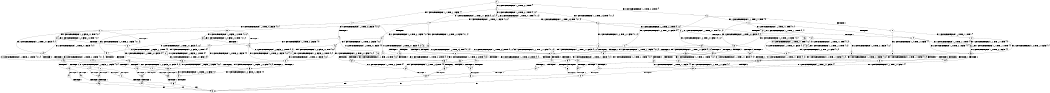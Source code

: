 digraph BCG {
size = "7, 10.5";
center = TRUE;
node [shape = circle];
0 [peripheries = 2];
0 -> 1 [label = "EX !1 !ATOMIC_EXCH_BRANCH (1, +1, TRUE, +1, 1, FALSE) !{}"];
0 -> 2 [label = "EX !2 !ATOMIC_EXCH_BRANCH (1, +0, TRUE, +0, 1, TRUE) !{}"];
0 -> 3 [label = "EX !0 !ATOMIC_EXCH_BRANCH (1, +1, TRUE, +0, 3, TRUE) !{}"];
1 -> 4 [label = "TERMINATE !1"];
1 -> 5 [label = "EX !2 !ATOMIC_EXCH_BRANCH (1, +0, TRUE, +0, 1, FALSE) !{0, 1}"];
1 -> 6 [label = "EX !0 !ATOMIC_EXCH_BRANCH (1, +1, TRUE, +0, 3, FALSE) !{0, 1}"];
2 -> 7 [label = "EX !1 !ATOMIC_EXCH_BRANCH (1, +1, TRUE, +1, 1, FALSE) !{0, 1, 2}"];
2 -> 8 [label = "EX !0 !ATOMIC_EXCH_BRANCH (1, +1, TRUE, +0, 3, TRUE) !{0, 1, 2}"];
2 -> 9 [label = "EX !2 !ATOMIC_EXCH_BRANCH (1, +0, TRUE, +0, 1, TRUE) !{0, 1, 2}"];
3 -> 10 [label = "TERMINATE !0"];
3 -> 11 [label = "EX !1 !ATOMIC_EXCH_BRANCH (1, +1, TRUE, +1, 1, TRUE) !{0}"];
3 -> 12 [label = "EX !2 !ATOMIC_EXCH_BRANCH (1, +0, TRUE, +0, 1, FALSE) !{0}"];
4 -> 13 [label = "EX !2 !ATOMIC_EXCH_BRANCH (1, +0, TRUE, +0, 1, FALSE) !{0}"];
4 -> 14 [label = "EX !0 !ATOMIC_EXCH_BRANCH (1, +1, TRUE, +0, 3, FALSE) !{0}"];
5 -> 15 [label = "TERMINATE !1"];
5 -> 16 [label = "TERMINATE !2"];
5 -> 17 [label = "EX !0 !ATOMIC_EXCH_BRANCH (1, +1, TRUE, +0, 3, TRUE) !{0, 1, 2}"];
6 -> 18 [label = "TERMINATE !1"];
6 -> 19 [label = "EX !2 !ATOMIC_EXCH_BRANCH (1, +0, TRUE, +0, 1, FALSE) !{0, 1}"];
6 -> 20 [label = "EX !0 !ATOMIC_EXCH_BRANCH (1, +0, FALSE, +1, 2, TRUE) !{0, 1}"];
7 -> 21 [label = "TERMINATE !1"];
7 -> 22 [label = "EX !0 !ATOMIC_EXCH_BRANCH (1, +1, TRUE, +0, 3, FALSE) !{0, 1, 2}"];
7 -> 23 [label = "EX !2 !ATOMIC_EXCH_BRANCH (1, +0, TRUE, +0, 1, FALSE) !{0, 1, 2}"];
8 -> 24 [label = "TERMINATE !0"];
8 -> 25 [label = "EX !1 !ATOMIC_EXCH_BRANCH (1, +1, TRUE, +1, 1, TRUE) !{0, 1, 2}"];
8 -> 26 [label = "EX !2 !ATOMIC_EXCH_BRANCH (1, +0, TRUE, +0, 1, FALSE) !{0, 1, 2}"];
9 -> 7 [label = "EX !1 !ATOMIC_EXCH_BRANCH (1, +1, TRUE, +1, 1, FALSE) !{0, 1, 2}"];
9 -> 8 [label = "EX !0 !ATOMIC_EXCH_BRANCH (1, +1, TRUE, +0, 3, TRUE) !{0, 1, 2}"];
9 -> 9 [label = "EX !2 !ATOMIC_EXCH_BRANCH (1, +0, TRUE, +0, 1, TRUE) !{0, 1, 2}"];
10 -> 27 [label = "EX !1 !ATOMIC_EXCH_BRANCH (1, +1, TRUE, +1, 1, TRUE) !{}"];
10 -> 28 [label = "EX !2 !ATOMIC_EXCH_BRANCH (1, +0, TRUE, +0, 1, FALSE) !{}"];
11 -> 29 [label = "TERMINATE !0"];
11 -> 30 [label = "EX !2 !ATOMIC_EXCH_BRANCH (1, +0, TRUE, +0, 1, FALSE) !{0, 1}"];
11 -> 31 [label = "EX !1 !ATOMIC_EXCH_BRANCH (1, +1, TRUE, +1, 1, TRUE) !{0, 1}"];
12 -> 32 [label = "TERMINATE !2"];
12 -> 33 [label = "TERMINATE !0"];
12 -> 17 [label = "EX !1 !ATOMIC_EXCH_BRANCH (1, +1, TRUE, +1, 1, FALSE) !{0, 1, 2}"];
13 -> 34 [label = "TERMINATE !2"];
13 -> 35 [label = "EX !0 !ATOMIC_EXCH_BRANCH (1, +1, TRUE, +0, 3, TRUE) !{0, 2}"];
14 -> 36 [label = "EX !2 !ATOMIC_EXCH_BRANCH (1, +0, TRUE, +0, 1, FALSE) !{0}"];
14 -> 37 [label = "EX !0 !ATOMIC_EXCH_BRANCH (1, +0, FALSE, +1, 2, TRUE) !{0}"];
15 -> 34 [label = "TERMINATE !2"];
15 -> 35 [label = "EX !0 !ATOMIC_EXCH_BRANCH (1, +1, TRUE, +0, 3, TRUE) !{0, 2}"];
16 -> 38 [label = "TERMINATE !1"];
16 -> 39 [label = "EX !0 !ATOMIC_EXCH_BRANCH (1, +1, TRUE, +0, 3, TRUE) !{0, 1}"];
17 -> 40 [label = "TERMINATE !1"];
17 -> 41 [label = "TERMINATE !2"];
17 -> 42 [label = "TERMINATE !0"];
18 -> 36 [label = "EX !2 !ATOMIC_EXCH_BRANCH (1, +0, TRUE, +0, 1, FALSE) !{0}"];
18 -> 37 [label = "EX !0 !ATOMIC_EXCH_BRANCH (1, +0, FALSE, +1, 2, TRUE) !{0}"];
19 -> 43 [label = "TERMINATE !1"];
19 -> 44 [label = "TERMINATE !2"];
19 -> 45 [label = "EX !0 !ATOMIC_EXCH_BRANCH (1, +0, FALSE, +1, 2, FALSE) !{0, 1, 2}"];
20 -> 18 [label = "TERMINATE !1"];
20 -> 19 [label = "EX !2 !ATOMIC_EXCH_BRANCH (1, +0, TRUE, +0, 1, FALSE) !{0, 1}"];
20 -> 20 [label = "EX !0 !ATOMIC_EXCH_BRANCH (1, +0, FALSE, +1, 2, TRUE) !{0, 1}"];
21 -> 46 [label = "EX !0 !ATOMIC_EXCH_BRANCH (1, +1, TRUE, +0, 3, FALSE) !{0, 2}"];
21 -> 47 [label = "EX !2 !ATOMIC_EXCH_BRANCH (1, +0, TRUE, +0, 1, FALSE) !{0, 2}"];
22 -> 48 [label = "TERMINATE !1"];
22 -> 49 [label = "EX !2 !ATOMIC_EXCH_BRANCH (1, +0, TRUE, +0, 1, FALSE) !{0, 1, 2}"];
22 -> 50 [label = "EX !0 !ATOMIC_EXCH_BRANCH (1, +0, FALSE, +1, 2, TRUE) !{0, 1, 2}"];
23 -> 15 [label = "TERMINATE !1"];
23 -> 16 [label = "TERMINATE !2"];
23 -> 17 [label = "EX !0 !ATOMIC_EXCH_BRANCH (1, +1, TRUE, +0, 3, TRUE) !{0, 1, 2}"];
24 -> 51 [label = "EX !1 !ATOMIC_EXCH_BRANCH (1, +1, TRUE, +1, 1, TRUE) !{1, 2}"];
24 -> 52 [label = "EX !2 !ATOMIC_EXCH_BRANCH (1, +0, TRUE, +0, 1, FALSE) !{1, 2}"];
25 -> 53 [label = "TERMINATE !0"];
25 -> 54 [label = "EX !2 !ATOMIC_EXCH_BRANCH (1, +0, TRUE, +0, 1, FALSE) !{0, 1, 2}"];
25 -> 25 [label = "EX !1 !ATOMIC_EXCH_BRANCH (1, +1, TRUE, +1, 1, TRUE) !{0, 1, 2}"];
26 -> 32 [label = "TERMINATE !2"];
26 -> 33 [label = "TERMINATE !0"];
26 -> 17 [label = "EX !1 !ATOMIC_EXCH_BRANCH (1, +1, TRUE, +1, 1, FALSE) !{0, 1, 2}"];
27 -> 55 [label = "EX !2 !ATOMIC_EXCH_BRANCH (1, +0, TRUE, +0, 1, FALSE) !{1}"];
27 -> 56 [label = "EX !1 !ATOMIC_EXCH_BRANCH (1, +1, TRUE, +1, 1, TRUE) !{1}"];
28 -> 57 [label = "TERMINATE !2"];
28 -> 58 [label = "EX !1 !ATOMIC_EXCH_BRANCH (1, +1, TRUE, +1, 1, FALSE) !{1, 2}"];
29 -> 55 [label = "EX !2 !ATOMIC_EXCH_BRANCH (1, +0, TRUE, +0, 1, FALSE) !{1}"];
29 -> 56 [label = "EX !1 !ATOMIC_EXCH_BRANCH (1, +1, TRUE, +1, 1, TRUE) !{1}"];
30 -> 59 [label = "TERMINATE !2"];
30 -> 60 [label = "TERMINATE !0"];
30 -> 17 [label = "EX !1 !ATOMIC_EXCH_BRANCH (1, +1, TRUE, +1, 1, FALSE) !{0, 1, 2}"];
31 -> 29 [label = "TERMINATE !0"];
31 -> 30 [label = "EX !2 !ATOMIC_EXCH_BRANCH (1, +0, TRUE, +0, 1, FALSE) !{0, 1}"];
31 -> 31 [label = "EX !1 !ATOMIC_EXCH_BRANCH (1, +1, TRUE, +1, 1, TRUE) !{0, 1}"];
32 -> 61 [label = "TERMINATE !0"];
32 -> 39 [label = "EX !1 !ATOMIC_EXCH_BRANCH (1, +1, TRUE, +1, 1, FALSE) !{0, 1}"];
33 -> 57 [label = "TERMINATE !2"];
33 -> 58 [label = "EX !1 !ATOMIC_EXCH_BRANCH (1, +1, TRUE, +1, 1, FALSE) !{1, 2}"];
34 -> 62 [label = "EX !0 !ATOMIC_EXCH_BRANCH (1, +1, TRUE, +0, 3, TRUE) !{0}"];
35 -> 63 [label = "TERMINATE !2"];
35 -> 64 [label = "TERMINATE !0"];
36 -> 65 [label = "TERMINATE !2"];
36 -> 66 [label = "EX !0 !ATOMIC_EXCH_BRANCH (1, +0, FALSE, +1, 2, FALSE) !{0, 2}"];
37 -> 36 [label = "EX !2 !ATOMIC_EXCH_BRANCH (1, +0, TRUE, +0, 1, FALSE) !{0}"];
37 -> 37 [label = "EX !0 !ATOMIC_EXCH_BRANCH (1, +0, FALSE, +1, 2, TRUE) !{0}"];
38 -> 62 [label = "EX !0 !ATOMIC_EXCH_BRANCH (1, +1, TRUE, +0, 3, TRUE) !{0}"];
39 -> 67 [label = "TERMINATE !1"];
39 -> 68 [label = "TERMINATE !0"];
40 -> 63 [label = "TERMINATE !2"];
40 -> 64 [label = "TERMINATE !0"];
41 -> 67 [label = "TERMINATE !1"];
41 -> 68 [label = "TERMINATE !0"];
42 -> 69 [label = "TERMINATE !1"];
42 -> 70 [label = "TERMINATE !2"];
43 -> 65 [label = "TERMINATE !2"];
43 -> 66 [label = "EX !0 !ATOMIC_EXCH_BRANCH (1, +0, FALSE, +1, 2, FALSE) !{0, 2}"];
44 -> 71 [label = "TERMINATE !1"];
44 -> 72 [label = "EX !0 !ATOMIC_EXCH_BRANCH (1, +0, FALSE, +1, 2, FALSE) !{0, 1}"];
45 -> 73 [label = "TERMINATE !1"];
45 -> 74 [label = "TERMINATE !2"];
45 -> 75 [label = "TERMINATE !0"];
46 -> 76 [label = "EX !2 !ATOMIC_EXCH_BRANCH (1, +0, TRUE, +0, 1, FALSE) !{0, 2}"];
46 -> 77 [label = "EX !0 !ATOMIC_EXCH_BRANCH (1, +0, FALSE, +1, 2, TRUE) !{0, 2}"];
47 -> 34 [label = "TERMINATE !2"];
47 -> 35 [label = "EX !0 !ATOMIC_EXCH_BRANCH (1, +1, TRUE, +0, 3, TRUE) !{0, 2}"];
48 -> 76 [label = "EX !2 !ATOMIC_EXCH_BRANCH (1, +0, TRUE, +0, 1, FALSE) !{0, 2}"];
48 -> 77 [label = "EX !0 !ATOMIC_EXCH_BRANCH (1, +0, FALSE, +1, 2, TRUE) !{0, 2}"];
49 -> 43 [label = "TERMINATE !1"];
49 -> 44 [label = "TERMINATE !2"];
49 -> 45 [label = "EX !0 !ATOMIC_EXCH_BRANCH (1, +0, FALSE, +1, 2, FALSE) !{0, 1, 2}"];
50 -> 48 [label = "TERMINATE !1"];
50 -> 49 [label = "EX !2 !ATOMIC_EXCH_BRANCH (1, +0, TRUE, +0, 1, FALSE) !{0, 1, 2}"];
50 -> 50 [label = "EX !0 !ATOMIC_EXCH_BRANCH (1, +0, FALSE, +1, 2, TRUE) !{0, 1, 2}"];
51 -> 78 [label = "EX !2 !ATOMIC_EXCH_BRANCH (1, +0, TRUE, +0, 1, FALSE) !{1, 2}"];
51 -> 51 [label = "EX !1 !ATOMIC_EXCH_BRANCH (1, +1, TRUE, +1, 1, TRUE) !{1, 2}"];
52 -> 57 [label = "TERMINATE !2"];
52 -> 58 [label = "EX !1 !ATOMIC_EXCH_BRANCH (1, +1, TRUE, +1, 1, FALSE) !{1, 2}"];
53 -> 78 [label = "EX !2 !ATOMIC_EXCH_BRANCH (1, +0, TRUE, +0, 1, FALSE) !{1, 2}"];
53 -> 51 [label = "EX !1 !ATOMIC_EXCH_BRANCH (1, +1, TRUE, +1, 1, TRUE) !{1, 2}"];
54 -> 59 [label = "TERMINATE !2"];
54 -> 60 [label = "TERMINATE !0"];
54 -> 17 [label = "EX !1 !ATOMIC_EXCH_BRANCH (1, +1, TRUE, +1, 1, FALSE) !{0, 1, 2}"];
55 -> 79 [label = "TERMINATE !2"];
55 -> 58 [label = "EX !1 !ATOMIC_EXCH_BRANCH (1, +1, TRUE, +1, 1, FALSE) !{1, 2}"];
56 -> 55 [label = "EX !2 !ATOMIC_EXCH_BRANCH (1, +0, TRUE, +0, 1, FALSE) !{1}"];
56 -> 56 [label = "EX !1 !ATOMIC_EXCH_BRANCH (1, +1, TRUE, +1, 1, TRUE) !{1}"];
57 -> 80 [label = "EX !1 !ATOMIC_EXCH_BRANCH (1, +1, TRUE, +1, 1, FALSE) !{1}"];
58 -> 69 [label = "TERMINATE !1"];
58 -> 70 [label = "TERMINATE !2"];
59 -> 81 [label = "TERMINATE !0"];
59 -> 39 [label = "EX !1 !ATOMIC_EXCH_BRANCH (1, +1, TRUE, +1, 1, FALSE) !{0, 1}"];
60 -> 79 [label = "TERMINATE !2"];
60 -> 58 [label = "EX !1 !ATOMIC_EXCH_BRANCH (1, +1, TRUE, +1, 1, FALSE) !{1, 2}"];
61 -> 80 [label = "EX !1 !ATOMIC_EXCH_BRANCH (1, +1, TRUE, +1, 1, FALSE) !{1}"];
62 -> 82 [label = "TERMINATE !0"];
63 -> 82 [label = "TERMINATE !0"];
64 -> 83 [label = "TERMINATE !2"];
65 -> 84 [label = "EX !0 !ATOMIC_EXCH_BRANCH (1, +0, FALSE, +1, 2, FALSE) !{0}"];
66 -> 85 [label = "TERMINATE !2"];
66 -> 86 [label = "TERMINATE !0"];
67 -> 82 [label = "TERMINATE !0"];
68 -> 87 [label = "TERMINATE !1"];
69 -> 83 [label = "TERMINATE !2"];
70 -> 87 [label = "TERMINATE !1"];
71 -> 84 [label = "EX !0 !ATOMIC_EXCH_BRANCH (1, +0, FALSE, +1, 2, FALSE) !{0}"];
72 -> 88 [label = "TERMINATE !1"];
72 -> 89 [label = "TERMINATE !0"];
73 -> 85 [label = "TERMINATE !2"];
73 -> 86 [label = "TERMINATE !0"];
74 -> 88 [label = "TERMINATE !1"];
74 -> 89 [label = "TERMINATE !0"];
75 -> 90 [label = "TERMINATE !1"];
75 -> 91 [label = "TERMINATE !2"];
76 -> 65 [label = "TERMINATE !2"];
76 -> 66 [label = "EX !0 !ATOMIC_EXCH_BRANCH (1, +0, FALSE, +1, 2, FALSE) !{0, 2}"];
77 -> 76 [label = "EX !2 !ATOMIC_EXCH_BRANCH (1, +0, TRUE, +0, 1, FALSE) !{0, 2}"];
77 -> 77 [label = "EX !0 !ATOMIC_EXCH_BRANCH (1, +0, FALSE, +1, 2, TRUE) !{0, 2}"];
78 -> 79 [label = "TERMINATE !2"];
78 -> 58 [label = "EX !1 !ATOMIC_EXCH_BRANCH (1, +1, TRUE, +1, 1, FALSE) !{1, 2}"];
79 -> 80 [label = "EX !1 !ATOMIC_EXCH_BRANCH (1, +1, TRUE, +1, 1, FALSE) !{1}"];
80 -> 87 [label = "TERMINATE !1"];
81 -> 80 [label = "EX !1 !ATOMIC_EXCH_BRANCH (1, +1, TRUE, +1, 1, FALSE) !{1}"];
82 -> 92 [label = "exit"];
83 -> 92 [label = "exit"];
84 -> 93 [label = "TERMINATE !0"];
85 -> 93 [label = "TERMINATE !0"];
86 -> 94 [label = "TERMINATE !2"];
87 -> 92 [label = "exit"];
88 -> 93 [label = "TERMINATE !0"];
89 -> 95 [label = "TERMINATE !1"];
90 -> 94 [label = "TERMINATE !2"];
91 -> 95 [label = "TERMINATE !1"];
93 -> 92 [label = "exit"];
94 -> 92 [label = "exit"];
95 -> 92 [label = "exit"];
}
